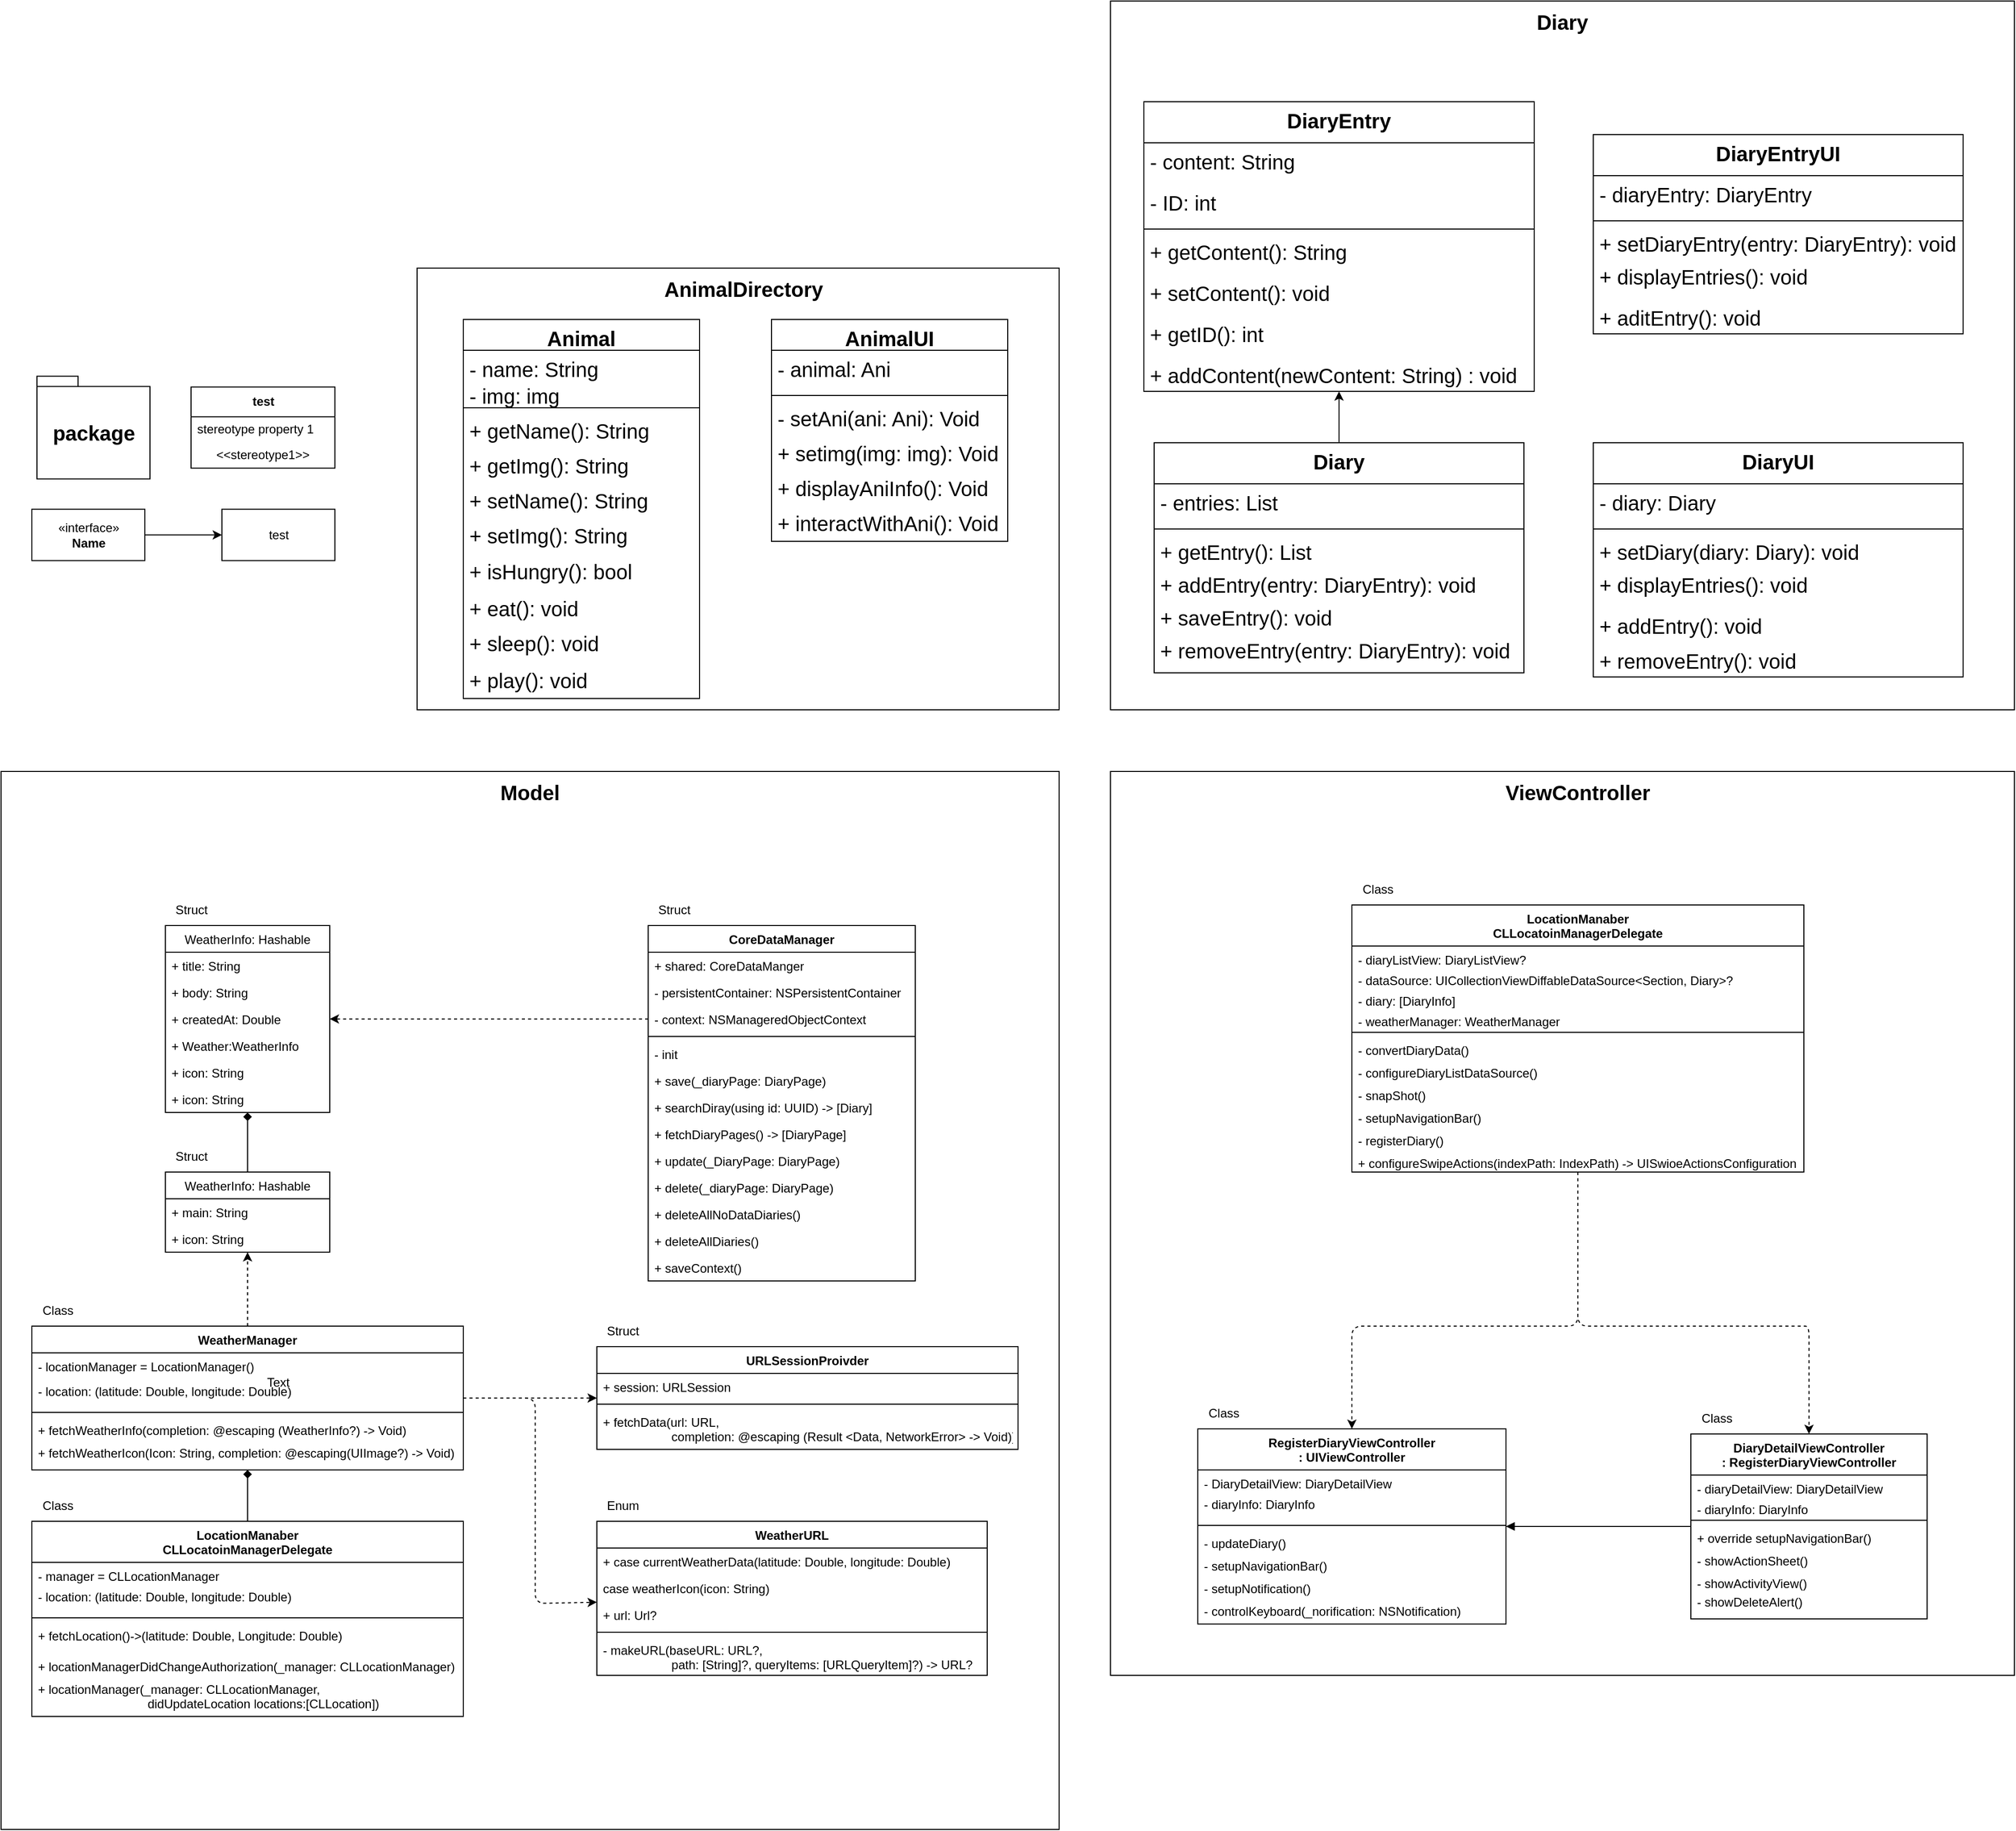 <mxfile>
    <diagram id="iOxjJp5X3Sz12MZ-F4bf" name="Page-1">
        <mxGraphModel dx="1456" dy="1579" grid="1" gridSize="10" guides="1" tooltips="1" connect="1" arrows="1" fold="1" page="0" pageScale="1" pageWidth="850" pageHeight="1100" math="0" shadow="0">
            <root>
                <mxCell id="0"/>
                <mxCell id="1" parent="0"/>
                <mxCell id="2" value="test" style="swimlane;fontStyle=1;align=center;verticalAlign=middle;childLayout=stackLayout;horizontal=1;startSize=29;horizontalStack=0;resizeParent=1;resizeParentMax=0;resizeLast=0;collapsible=0;marginBottom=0;html=1;" parent="1" vertex="1">
                    <mxGeometry x="325" y="-314.25" width="140" height="79" as="geometry"/>
                </mxCell>
                <mxCell id="4" value="stereotype property 1" style="text;html=1;strokeColor=none;fillColor=none;align=left;verticalAlign=middle;spacingLeft=4;spacingRight=4;overflow=hidden;rotatable=0;points=[[0,0.5],[1,0.5]];portConstraint=eastwest;" parent="2" vertex="1">
                    <mxGeometry y="29" width="140" height="25" as="geometry"/>
                </mxCell>
                <mxCell id="3" value="&amp;lt;&amp;lt;stereotype1&amp;gt;&amp;gt;" style="text;html=1;strokeColor=none;fillColor=none;align=center;verticalAlign=middle;spacingLeft=4;spacingRight=4;overflow=hidden;rotatable=0;points=[[0,0.5],[1,0.5]];portConstraint=eastwest;" parent="2" vertex="1">
                    <mxGeometry y="54" width="140" height="25" as="geometry"/>
                </mxCell>
                <mxCell id="6" value="test" style="html=1;" parent="1" vertex="1">
                    <mxGeometry x="355" y="-195.25" width="110" height="50" as="geometry"/>
                </mxCell>
                <mxCell id="16" style="edgeStyle=none;html=1;" parent="1" source="12" target="6" edge="1">
                    <mxGeometry relative="1" as="geometry"/>
                </mxCell>
                <mxCell id="12" value="&amp;laquo;interface&amp;raquo;&lt;br&gt;&lt;b&gt;Name&lt;/b&gt;" style="html=1;" parent="1" vertex="1">
                    <mxGeometry x="170" y="-195.25" width="110" height="50" as="geometry"/>
                </mxCell>
                <mxCell id="154" value="package" style="shape=folder;fontStyle=1;spacingTop=10;tabWidth=40;tabHeight=10;tabPosition=left;html=1;fontSize=20;" parent="1" vertex="1">
                    <mxGeometry x="175" y="-324.75" width="110" height="100" as="geometry"/>
                </mxCell>
                <mxCell id="200" value="" style="group" parent="1" vertex="1" connectable="0">
                    <mxGeometry x="140" y="60" width="1030" height="1030" as="geometry"/>
                </mxCell>
                <mxCell id="123" value="" style="whiteSpace=wrap;html=1;aspect=fixed;" parent="200" vertex="1">
                    <mxGeometry width="1030" height="1030" as="geometry"/>
                </mxCell>
                <mxCell id="7" value="WeatherManager" style="swimlane;fontStyle=1;align=center;verticalAlign=top;childLayout=stackLayout;horizontal=1;startSize=26;horizontalStack=0;resizeParent=1;resizeParentMax=0;resizeLast=0;collapsible=1;marginBottom=0;" parent="200" vertex="1">
                    <mxGeometry x="30" y="540" width="420" height="140" as="geometry"/>
                </mxCell>
                <mxCell id="8" value="- locationManager = LocationManager()" style="text;strokeColor=none;fillColor=none;align=left;verticalAlign=top;spacingLeft=4;spacingRight=4;overflow=hidden;rotatable=0;points=[[0,0.5],[1,0.5]];portConstraint=eastwest;" parent="7" vertex="1">
                    <mxGeometry y="26" width="420" height="24" as="geometry"/>
                </mxCell>
                <mxCell id="27" value="- location: (latitude: Double, longitude: Double)" style="text;strokeColor=none;fillColor=none;align=left;verticalAlign=top;spacingLeft=4;spacingRight=4;overflow=hidden;rotatable=0;points=[[0,0.5],[1,0.5]];portConstraint=eastwest;" parent="7" vertex="1">
                    <mxGeometry y="50" width="420" height="30" as="geometry"/>
                </mxCell>
                <mxCell id="9" value="" style="line;strokeWidth=1;fillColor=none;align=left;verticalAlign=middle;spacingTop=-1;spacingLeft=3;spacingRight=3;rotatable=0;labelPosition=right;points=[];portConstraint=eastwest;strokeColor=inherit;" parent="7" vertex="1">
                    <mxGeometry y="80" width="420" height="8" as="geometry"/>
                </mxCell>
                <mxCell id="28" value="+ fetchWeatherInfo(completion: @escaping (WeatherInfo?) -&gt; Void)" style="text;strokeColor=none;fillColor=none;align=left;verticalAlign=top;spacingLeft=4;spacingRight=4;overflow=hidden;rotatable=0;points=[[0,0.5],[1,0.5]];portConstraint=eastwest;" parent="7" vertex="1">
                    <mxGeometry y="88" width="420" height="22" as="geometry"/>
                </mxCell>
                <mxCell id="10" value="+ fetchWeatherIcon(Icon: String, completion: @escaping(UIImage?) -&gt; Void)" style="text;strokeColor=none;fillColor=none;align=left;verticalAlign=top;spacingLeft=4;spacingRight=4;overflow=hidden;rotatable=0;points=[[0,0.5],[1,0.5]];portConstraint=eastwest;" parent="7" vertex="1">
                    <mxGeometry y="110" width="420" height="30" as="geometry"/>
                </mxCell>
                <mxCell id="22" value="" style="edgeStyle=none;html=1;endArrow=diamond;endFill=1;" parent="200" source="18" target="10" edge="1">
                    <mxGeometry relative="1" as="geometry"/>
                </mxCell>
                <mxCell id="18" value="LocationManaber&#10;CLLocatoinManagerDelegate" style="swimlane;fontStyle=1;align=center;verticalAlign=top;childLayout=stackLayout;horizontal=1;startSize=40;horizontalStack=0;resizeParent=1;resizeParentMax=0;resizeLast=0;collapsible=1;marginBottom=0;" parent="200" vertex="1">
                    <mxGeometry x="30" y="730" width="420" height="190" as="geometry"/>
                </mxCell>
                <mxCell id="19" value="- manager = CLLocationManager&#10;" style="text;strokeColor=none;fillColor=none;align=left;verticalAlign=top;spacingLeft=4;spacingRight=4;overflow=hidden;rotatable=0;points=[[0,0.5],[1,0.5]];portConstraint=eastwest;" parent="18" vertex="1">
                    <mxGeometry y="40" width="420" height="20" as="geometry"/>
                </mxCell>
                <mxCell id="29" value="- location: (latitude: Double, longitude: Double)" style="text;strokeColor=none;fillColor=none;align=left;verticalAlign=top;spacingLeft=4;spacingRight=4;overflow=hidden;rotatable=0;points=[[0,0.5],[1,0.5]];portConstraint=eastwest;" parent="18" vertex="1">
                    <mxGeometry y="60" width="420" height="30" as="geometry"/>
                </mxCell>
                <mxCell id="20" value="" style="line;strokeWidth=1;fillColor=none;align=left;verticalAlign=middle;spacingTop=-1;spacingLeft=3;spacingRight=3;rotatable=0;labelPosition=right;points=[];portConstraint=eastwest;strokeColor=inherit;" parent="18" vertex="1">
                    <mxGeometry y="90" width="420" height="8" as="geometry"/>
                </mxCell>
                <mxCell id="21" value="+ fetchLocation()-&gt;(latitude: Double, Longitude: Double)" style="text;strokeColor=none;fillColor=none;align=left;verticalAlign=top;spacingLeft=4;spacingRight=4;overflow=hidden;rotatable=0;points=[[0,0.5],[1,0.5]];portConstraint=eastwest;" parent="18" vertex="1">
                    <mxGeometry y="98" width="420" height="30" as="geometry"/>
                </mxCell>
                <mxCell id="30" value="+ locationManagerDidChangeAuthorization(_manager: CLLocationManager)" style="text;strokeColor=none;fillColor=none;align=left;verticalAlign=top;spacingLeft=4;spacingRight=4;overflow=hidden;rotatable=0;points=[[0,0.5],[1,0.5]];portConstraint=eastwest;" parent="18" vertex="1">
                    <mxGeometry y="128" width="420" height="22" as="geometry"/>
                </mxCell>
                <mxCell id="31" value="+ locationManager(_manager: CLLocationManager,&#10;                                didUpdateLocation locations:[CLLocation])" style="text;strokeColor=none;fillColor=none;align=left;verticalAlign=top;spacingLeft=4;spacingRight=4;overflow=hidden;rotatable=0;points=[[0,0.5],[1,0.5]];portConstraint=eastwest;" parent="18" vertex="1">
                    <mxGeometry y="150" width="420" height="40" as="geometry"/>
                </mxCell>
                <mxCell id="23" value="WeatherInfo: Hashable" style="swimlane;fontStyle=0;childLayout=stackLayout;horizontal=1;startSize=26;fillColor=none;horizontalStack=0;resizeParent=1;resizeParentMax=0;resizeLast=0;collapsible=1;marginBottom=0;" parent="200" vertex="1">
                    <mxGeometry x="160" y="390" width="160" height="78" as="geometry">
                        <mxRectangle x="160" y="540" width="160" height="30" as="alternateBounds"/>
                    </mxGeometry>
                </mxCell>
                <mxCell id="24" value="+ main: String" style="text;strokeColor=none;fillColor=none;align=left;verticalAlign=top;spacingLeft=4;spacingRight=4;overflow=hidden;rotatable=0;points=[[0,0.5],[1,0.5]];portConstraint=eastwest;" parent="23" vertex="1">
                    <mxGeometry y="26" width="160" height="26" as="geometry"/>
                </mxCell>
                <mxCell id="25" value="+ icon: String" style="text;strokeColor=none;fillColor=none;align=left;verticalAlign=top;spacingLeft=4;spacingRight=4;overflow=hidden;rotatable=0;points=[[0,0.5],[1,0.5]];portConstraint=eastwest;" parent="23" vertex="1">
                    <mxGeometry y="52" width="160" height="26" as="geometry"/>
                </mxCell>
                <mxCell id="33" value="" style="edgeStyle=none;html=1;dashed=1;" parent="200" source="7" target="25" edge="1">
                    <mxGeometry relative="1" as="geometry"/>
                </mxCell>
                <mxCell id="35" value="WeatherInfo: Hashable" style="swimlane;fontStyle=0;childLayout=stackLayout;horizontal=1;startSize=26;fillColor=none;horizontalStack=0;resizeParent=1;resizeParentMax=0;resizeLast=0;collapsible=1;marginBottom=0;" parent="200" vertex="1">
                    <mxGeometry x="160" y="150" width="160" height="182" as="geometry">
                        <mxRectangle x="160" y="540" width="160" height="30" as="alternateBounds"/>
                    </mxGeometry>
                </mxCell>
                <mxCell id="36" value="+ title: String" style="text;strokeColor=none;fillColor=none;align=left;verticalAlign=top;spacingLeft=4;spacingRight=4;overflow=hidden;rotatable=0;points=[[0,0.5],[1,0.5]];portConstraint=eastwest;" parent="35" vertex="1">
                    <mxGeometry y="26" width="160" height="26" as="geometry"/>
                </mxCell>
                <mxCell id="39" value="+ body: String" style="text;strokeColor=none;fillColor=none;align=left;verticalAlign=top;spacingLeft=4;spacingRight=4;overflow=hidden;rotatable=0;points=[[0,0.5],[1,0.5]];portConstraint=eastwest;" parent="35" vertex="1">
                    <mxGeometry y="52" width="160" height="26" as="geometry"/>
                </mxCell>
                <mxCell id="38" value="+ createdAt: Double" style="text;strokeColor=none;fillColor=none;align=left;verticalAlign=top;spacingLeft=4;spacingRight=4;overflow=hidden;rotatable=0;points=[[0,0.5],[1,0.5]];portConstraint=eastwest;" parent="35" vertex="1">
                    <mxGeometry y="78" width="160" height="26" as="geometry"/>
                </mxCell>
                <mxCell id="41" value="+ Weather:WeatherInfo" style="text;strokeColor=none;fillColor=none;align=left;verticalAlign=top;spacingLeft=4;spacingRight=4;overflow=hidden;rotatable=0;points=[[0,0.5],[1,0.5]];portConstraint=eastwest;" parent="35" vertex="1">
                    <mxGeometry y="104" width="160" height="26" as="geometry"/>
                </mxCell>
                <mxCell id="37" value="+ icon: String" style="text;strokeColor=none;fillColor=none;align=left;verticalAlign=top;spacingLeft=4;spacingRight=4;overflow=hidden;rotatable=0;points=[[0,0.5],[1,0.5]];portConstraint=eastwest;" parent="35" vertex="1">
                    <mxGeometry y="130" width="160" height="26" as="geometry"/>
                </mxCell>
                <mxCell id="40" value="+ icon: String" style="text;strokeColor=none;fillColor=none;align=left;verticalAlign=top;spacingLeft=4;spacingRight=4;overflow=hidden;rotatable=0;points=[[0,0.5],[1,0.5]];portConstraint=eastwest;" parent="35" vertex="1">
                    <mxGeometry y="156" width="160" height="26" as="geometry"/>
                </mxCell>
                <mxCell id="42" value="" style="edgeStyle=none;html=1;endArrow=diamond;endFill=1;" parent="200" source="23" target="40" edge="1">
                    <mxGeometry relative="1" as="geometry"/>
                </mxCell>
                <mxCell id="66" style="edgeStyle=none;html=1;endArrow=classic;endFill=1;dashed=1;exitX=0;exitY=0.5;exitDx=0;exitDy=0;" parent="200" source="51" target="35" edge="1">
                    <mxGeometry relative="1" as="geometry"/>
                </mxCell>
                <mxCell id="43" value="CoreDataManager" style="swimlane;fontStyle=1;align=center;verticalAlign=top;childLayout=stackLayout;horizontal=1;startSize=26;horizontalStack=0;resizeParent=1;resizeParentMax=0;resizeLast=0;collapsible=1;marginBottom=0;" parent="200" vertex="1">
                    <mxGeometry x="630" y="150" width="260" height="346" as="geometry"/>
                </mxCell>
                <mxCell id="44" value="+ shared: CoreDataManger" style="text;strokeColor=none;fillColor=none;align=left;verticalAlign=top;spacingLeft=4;spacingRight=4;overflow=hidden;rotatable=0;points=[[0,0.5],[1,0.5]];portConstraint=eastwest;" parent="43" vertex="1">
                    <mxGeometry y="26" width="260" height="26" as="geometry"/>
                </mxCell>
                <mxCell id="47" value="- persistentContainer: NSPersistentContainer" style="text;strokeColor=none;fillColor=none;align=left;verticalAlign=top;spacingLeft=4;spacingRight=4;overflow=hidden;rotatable=0;points=[[0,0.5],[1,0.5]];portConstraint=eastwest;" parent="43" vertex="1">
                    <mxGeometry y="52" width="260" height="26" as="geometry"/>
                </mxCell>
                <mxCell id="51" value="- context: NSManageredObjectContext" style="text;strokeColor=none;fillColor=none;align=left;verticalAlign=top;spacingLeft=4;spacingRight=4;overflow=hidden;rotatable=0;points=[[0,0.5],[1,0.5]];portConstraint=eastwest;" parent="43" vertex="1">
                    <mxGeometry y="78" width="260" height="26" as="geometry"/>
                </mxCell>
                <mxCell id="45" value="" style="line;strokeWidth=1;fillColor=none;align=left;verticalAlign=middle;spacingTop=-1;spacingLeft=3;spacingRight=3;rotatable=0;labelPosition=right;points=[];portConstraint=eastwest;strokeColor=inherit;" parent="43" vertex="1">
                    <mxGeometry y="104" width="260" height="8" as="geometry"/>
                </mxCell>
                <mxCell id="46" value="- init" style="text;strokeColor=none;fillColor=none;align=left;verticalAlign=top;spacingLeft=4;spacingRight=4;overflow=hidden;rotatable=0;points=[[0,0.5],[1,0.5]];portConstraint=eastwest;" parent="43" vertex="1">
                    <mxGeometry y="112" width="260" height="26" as="geometry"/>
                </mxCell>
                <mxCell id="48" value="+ save(_diaryPage: DiaryPage)" style="text;strokeColor=none;fillColor=none;align=left;verticalAlign=top;spacingLeft=4;spacingRight=4;overflow=hidden;rotatable=0;points=[[0,0.5],[1,0.5]];portConstraint=eastwest;" parent="43" vertex="1">
                    <mxGeometry y="138" width="260" height="26" as="geometry"/>
                </mxCell>
                <mxCell id="50" value="+ searchDiray(using id: UUID) -&gt; [Diary]" style="text;strokeColor=none;fillColor=none;align=left;verticalAlign=top;spacingLeft=4;spacingRight=4;overflow=hidden;rotatable=0;points=[[0,0.5],[1,0.5]];portConstraint=eastwest;" parent="43" vertex="1">
                    <mxGeometry y="164" width="260" height="26" as="geometry"/>
                </mxCell>
                <mxCell id="49" value="+ fetchDiaryPages() -&gt; [DiaryPage]" style="text;strokeColor=none;fillColor=none;align=left;verticalAlign=top;spacingLeft=4;spacingRight=4;overflow=hidden;rotatable=0;points=[[0,0.5],[1,0.5]];portConstraint=eastwest;" parent="43" vertex="1">
                    <mxGeometry y="190" width="260" height="26" as="geometry"/>
                </mxCell>
                <mxCell id="52" value="+ update(_DiaryPage: DiaryPage)" style="text;strokeColor=none;fillColor=none;align=left;verticalAlign=top;spacingLeft=4;spacingRight=4;overflow=hidden;rotatable=0;points=[[0,0.5],[1,0.5]];portConstraint=eastwest;" parent="43" vertex="1">
                    <mxGeometry y="216" width="260" height="26" as="geometry"/>
                </mxCell>
                <mxCell id="57" value="+ delete(_diaryPage: DiaryPage)" style="text;strokeColor=none;fillColor=none;align=left;verticalAlign=top;spacingLeft=4;spacingRight=4;overflow=hidden;rotatable=0;points=[[0,0.5],[1,0.5]];portConstraint=eastwest;" parent="43" vertex="1">
                    <mxGeometry y="242" width="260" height="26" as="geometry"/>
                </mxCell>
                <mxCell id="56" value="+ deleteAllNoDataDiaries()" style="text;strokeColor=none;fillColor=none;align=left;verticalAlign=top;spacingLeft=4;spacingRight=4;overflow=hidden;rotatable=0;points=[[0,0.5],[1,0.5]];portConstraint=eastwest;" parent="43" vertex="1">
                    <mxGeometry y="268" width="260" height="26" as="geometry"/>
                </mxCell>
                <mxCell id="55" value="+ deleteAllDiaries()" style="text;strokeColor=none;fillColor=none;align=left;verticalAlign=top;spacingLeft=4;spacingRight=4;overflow=hidden;rotatable=0;points=[[0,0.5],[1,0.5]];portConstraint=eastwest;" parent="43" vertex="1">
                    <mxGeometry y="294" width="260" height="26" as="geometry"/>
                </mxCell>
                <mxCell id="53" value="+ saveContext()" style="text;strokeColor=none;fillColor=none;align=left;verticalAlign=top;spacingLeft=4;spacingRight=4;overflow=hidden;rotatable=0;points=[[0,0.5],[1,0.5]];portConstraint=eastwest;" parent="43" vertex="1">
                    <mxGeometry y="320" width="260" height="26" as="geometry"/>
                </mxCell>
                <mxCell id="61" value="URLSessionProivder" style="swimlane;fontStyle=1;align=center;verticalAlign=top;childLayout=stackLayout;horizontal=1;startSize=26;horizontalStack=0;resizeParent=1;resizeParentMax=0;resizeLast=0;collapsible=1;marginBottom=0;" parent="200" vertex="1">
                    <mxGeometry x="580" y="560" width="410" height="100" as="geometry"/>
                </mxCell>
                <mxCell id="62" value="+ session: URLSession" style="text;strokeColor=none;fillColor=none;align=left;verticalAlign=top;spacingLeft=4;spacingRight=4;overflow=hidden;rotatable=0;points=[[0,0.5],[1,0.5]];portConstraint=eastwest;" parent="61" vertex="1">
                    <mxGeometry y="26" width="410" height="26" as="geometry"/>
                </mxCell>
                <mxCell id="63" value="" style="line;strokeWidth=1;fillColor=none;align=left;verticalAlign=middle;spacingTop=-1;spacingLeft=3;spacingRight=3;rotatable=0;labelPosition=right;points=[];portConstraint=eastwest;strokeColor=inherit;" parent="61" vertex="1">
                    <mxGeometry y="52" width="410" height="8" as="geometry"/>
                </mxCell>
                <mxCell id="64" value="+ fetchData(url: URL,&#10;                    completion: @escaping (Result &lt;Data, NetworkError&gt; -&gt; Void))" style="text;strokeColor=none;fillColor=none;align=left;verticalAlign=top;spacingLeft=4;spacingRight=4;overflow=hidden;rotatable=0;points=[[0,0.5],[1,0.5]];portConstraint=eastwest;" parent="61" vertex="1">
                    <mxGeometry y="60" width="410" height="40" as="geometry"/>
                </mxCell>
                <mxCell id="68" style="edgeStyle=none;html=1;dashed=1;endArrow=classic;endFill=1;" parent="200" source="7" target="61" edge="1">
                    <mxGeometry relative="1" as="geometry"/>
                </mxCell>
                <mxCell id="69" value="Struct" style="text;html=1;align=center;verticalAlign=middle;resizable=0;points=[];autosize=1;strokeColor=none;fillColor=none;" parent="200" vertex="1">
                    <mxGeometry x="580" y="530" width="50" height="30" as="geometry"/>
                </mxCell>
                <mxCell id="70" value="Struct" style="text;html=1;align=center;verticalAlign=middle;resizable=0;points=[];autosize=1;strokeColor=none;fillColor=none;" parent="200" vertex="1">
                    <mxGeometry x="160" y="360" width="50" height="30" as="geometry"/>
                </mxCell>
                <mxCell id="71" value="Struct" style="text;html=1;align=center;verticalAlign=middle;resizable=0;points=[];autosize=1;strokeColor=none;fillColor=none;" parent="200" vertex="1">
                    <mxGeometry x="160" y="120" width="50" height="30" as="geometry"/>
                </mxCell>
                <mxCell id="72" value="Struct" style="text;html=1;align=center;verticalAlign=middle;resizable=0;points=[];autosize=1;strokeColor=none;fillColor=none;" parent="200" vertex="1">
                    <mxGeometry x="630" y="120" width="50" height="30" as="geometry"/>
                </mxCell>
                <mxCell id="73" value="Class" style="text;html=1;align=center;verticalAlign=middle;resizable=0;points=[];autosize=1;strokeColor=none;fillColor=none;" parent="200" vertex="1">
                    <mxGeometry x="30" y="510" width="50" height="30" as="geometry"/>
                </mxCell>
                <mxCell id="74" value="Class" style="text;html=1;align=center;verticalAlign=middle;resizable=0;points=[];autosize=1;strokeColor=none;fillColor=none;" parent="200" vertex="1">
                    <mxGeometry x="30" y="700" width="50" height="30" as="geometry"/>
                </mxCell>
                <mxCell id="75" value="WeatherURL" style="swimlane;fontStyle=1;align=center;verticalAlign=top;childLayout=stackLayout;horizontal=1;startSize=26;horizontalStack=0;resizeParent=1;resizeParentMax=0;resizeLast=0;collapsible=1;marginBottom=0;" parent="200" vertex="1">
                    <mxGeometry x="580" y="730" width="380" height="150" as="geometry"/>
                </mxCell>
                <mxCell id="76" value="+ case currentWeatherData(latitude: Double, longitude: Double)" style="text;strokeColor=none;fillColor=none;align=left;verticalAlign=top;spacingLeft=4;spacingRight=4;overflow=hidden;rotatable=0;points=[[0,0.5],[1,0.5]];portConstraint=eastwest;" parent="75" vertex="1">
                    <mxGeometry y="26" width="380" height="26" as="geometry"/>
                </mxCell>
                <mxCell id="79" value="case weatherIcon(icon: String)" style="text;strokeColor=none;fillColor=none;align=left;verticalAlign=top;spacingLeft=4;spacingRight=4;overflow=hidden;rotatable=0;points=[[0,0.5],[1,0.5]];portConstraint=eastwest;" parent="75" vertex="1">
                    <mxGeometry y="52" width="380" height="26" as="geometry"/>
                </mxCell>
                <mxCell id="80" value="+ url: Url?" style="text;strokeColor=none;fillColor=none;align=left;verticalAlign=top;spacingLeft=4;spacingRight=4;overflow=hidden;rotatable=0;points=[[0,0.5],[1,0.5]];portConstraint=eastwest;" parent="75" vertex="1">
                    <mxGeometry y="78" width="380" height="26" as="geometry"/>
                </mxCell>
                <mxCell id="77" value="" style="line;strokeWidth=1;fillColor=none;align=left;verticalAlign=middle;spacingTop=-1;spacingLeft=3;spacingRight=3;rotatable=0;labelPosition=right;points=[];portConstraint=eastwest;strokeColor=inherit;" parent="75" vertex="1">
                    <mxGeometry y="104" width="380" height="8" as="geometry"/>
                </mxCell>
                <mxCell id="78" value="- makeURL(baseURL: URL?, &#10;                    path: [String]?, queryItems: [URLQueryItem]?) -&gt; URL?" style="text;strokeColor=none;fillColor=none;align=left;verticalAlign=top;spacingLeft=4;spacingRight=4;overflow=hidden;rotatable=0;points=[[0,0.5],[1,0.5]];portConstraint=eastwest;" parent="75" vertex="1">
                    <mxGeometry y="112" width="380" height="38" as="geometry"/>
                </mxCell>
                <mxCell id="81" style="edgeStyle=none;html=1;dashed=1;endArrow=classic;endFill=1;" parent="200" source="7" target="75" edge="1">
                    <mxGeometry relative="1" as="geometry">
                        <Array as="points">
                            <mxPoint x="520" y="610"/>
                            <mxPoint x="520" y="810"/>
                        </Array>
                    </mxGeometry>
                </mxCell>
                <mxCell id="82" value="Enum" style="text;html=1;align=center;verticalAlign=middle;resizable=0;points=[];autosize=1;strokeColor=none;fillColor=none;" parent="200" vertex="1">
                    <mxGeometry x="580" y="700" width="50" height="30" as="geometry"/>
                </mxCell>
                <mxCell id="125" value="Text" style="text;html=1;strokeColor=none;fillColor=none;align=center;verticalAlign=middle;whiteSpace=wrap;rounded=0;" parent="200" vertex="1">
                    <mxGeometry x="240" y="580" width="60" height="30" as="geometry"/>
                </mxCell>
                <mxCell id="127" value="&lt;font style=&quot;font-size: 20px;&quot;&gt;&lt;b&gt;Model&lt;/b&gt;&lt;/font&gt;" style="text;html=1;strokeColor=none;fillColor=none;align=center;verticalAlign=middle;whiteSpace=wrap;rounded=0;" parent="200" vertex="1">
                    <mxGeometry x="410" y="5" width="210" height="30" as="geometry"/>
                </mxCell>
                <mxCell id="206" value="" style="group" parent="1" vertex="1" connectable="0">
                    <mxGeometry x="1220" y="60" width="880" height="880" as="geometry"/>
                </mxCell>
                <mxCell id="128" value="" style="whiteSpace=wrap;html=1;aspect=fixed;fontSize=20;" parent="206" vertex="1">
                    <mxGeometry width="880" height="880" as="geometry"/>
                </mxCell>
                <mxCell id="84" value="LocationManaber&#10;CLLocatoinManagerDelegate" style="swimlane;fontStyle=1;align=center;verticalAlign=top;childLayout=stackLayout;horizontal=1;startSize=40;horizontalStack=0;resizeParent=1;resizeParentMax=0;resizeLast=0;collapsible=1;marginBottom=0;" parent="206" vertex="1">
                    <mxGeometry x="235" y="130" width="440" height="260" as="geometry"/>
                </mxCell>
                <mxCell id="85" value="- diaryListView: DiaryListView?" style="text;strokeColor=none;fillColor=none;align=left;verticalAlign=top;spacingLeft=4;spacingRight=4;overflow=hidden;rotatable=0;points=[[0,0.5],[1,0.5]];portConstraint=eastwest;" parent="84" vertex="1">
                    <mxGeometry y="40" width="440" height="20" as="geometry"/>
                </mxCell>
                <mxCell id="86" value="- dataSource: UICollectionViewDiffableDataSource&lt;Section, Diary&gt;?" style="text;strokeColor=none;fillColor=none;align=left;verticalAlign=top;spacingLeft=4;spacingRight=4;overflow=hidden;rotatable=0;points=[[0,0.5],[1,0.5]];portConstraint=eastwest;" parent="84" vertex="1">
                    <mxGeometry y="60" width="440" height="20" as="geometry"/>
                </mxCell>
                <mxCell id="91" value="- diary: [DiaryInfo]" style="text;strokeColor=none;fillColor=none;align=left;verticalAlign=top;spacingLeft=4;spacingRight=4;overflow=hidden;rotatable=0;points=[[0,0.5],[1,0.5]];portConstraint=eastwest;" parent="84" vertex="1">
                    <mxGeometry y="80" width="440" height="20" as="geometry"/>
                </mxCell>
                <mxCell id="92" value="- weatherManager: WeatherManager" style="text;strokeColor=none;fillColor=none;align=left;verticalAlign=top;spacingLeft=4;spacingRight=4;overflow=hidden;rotatable=0;points=[[0,0.5],[1,0.5]];portConstraint=eastwest;" parent="84" vertex="1">
                    <mxGeometry y="100" width="440" height="20" as="geometry"/>
                </mxCell>
                <mxCell id="87" value="" style="line;strokeWidth=1;fillColor=none;align=left;verticalAlign=middle;spacingTop=-1;spacingLeft=3;spacingRight=3;rotatable=0;labelPosition=right;points=[];portConstraint=eastwest;strokeColor=inherit;" parent="84" vertex="1">
                    <mxGeometry y="120" width="440" height="8" as="geometry"/>
                </mxCell>
                <mxCell id="88" value="- convertDiaryData()" style="text;strokeColor=none;fillColor=none;align=left;verticalAlign=top;spacingLeft=4;spacingRight=4;overflow=hidden;rotatable=0;points=[[0,0.5],[1,0.5]];portConstraint=eastwest;" parent="84" vertex="1">
                    <mxGeometry y="128" width="440" height="22" as="geometry"/>
                </mxCell>
                <mxCell id="93" value="- configureDiaryListDataSource()" style="text;strokeColor=none;fillColor=none;align=left;verticalAlign=top;spacingLeft=4;spacingRight=4;overflow=hidden;rotatable=0;points=[[0,0.5],[1,0.5]];portConstraint=eastwest;" parent="84" vertex="1">
                    <mxGeometry y="150" width="440" height="22" as="geometry"/>
                </mxCell>
                <mxCell id="95" value="- snapShot()" style="text;strokeColor=none;fillColor=none;align=left;verticalAlign=top;spacingLeft=4;spacingRight=4;overflow=hidden;rotatable=0;points=[[0,0.5],[1,0.5]];portConstraint=eastwest;" parent="84" vertex="1">
                    <mxGeometry y="172" width="440" height="22" as="geometry"/>
                </mxCell>
                <mxCell id="96" value="- setupNavigationBar()" style="text;strokeColor=none;fillColor=none;align=left;verticalAlign=top;spacingLeft=4;spacingRight=4;overflow=hidden;rotatable=0;points=[[0,0.5],[1,0.5]];portConstraint=eastwest;" parent="84" vertex="1">
                    <mxGeometry y="194" width="440" height="22" as="geometry"/>
                </mxCell>
                <mxCell id="94" value="- registerDiary()" style="text;strokeColor=none;fillColor=none;align=left;verticalAlign=top;spacingLeft=4;spacingRight=4;overflow=hidden;rotatable=0;points=[[0,0.5],[1,0.5]];portConstraint=eastwest;" parent="84" vertex="1">
                    <mxGeometry y="216" width="440" height="22" as="geometry"/>
                </mxCell>
                <mxCell id="90" value="+ configureSwipeActions(indexPath: IndexPath) -&gt; UISwioeActionsConfiguration" style="text;strokeColor=none;fillColor=none;align=left;verticalAlign=top;spacingLeft=4;spacingRight=4;overflow=hidden;rotatable=0;points=[[0,0.5],[1,0.5]];portConstraint=eastwest;" parent="84" vertex="1">
                    <mxGeometry y="238" width="440" height="22" as="geometry"/>
                </mxCell>
                <mxCell id="97" value="DiaryDetailViewController&#10;: RegisterDiaryViewController" style="swimlane;fontStyle=1;align=center;verticalAlign=top;childLayout=stackLayout;horizontal=1;startSize=40;horizontalStack=0;resizeParent=1;resizeParentMax=0;resizeLast=0;collapsible=1;marginBottom=0;" parent="206" vertex="1">
                    <mxGeometry x="565" y="645" width="230" height="180" as="geometry"/>
                </mxCell>
                <mxCell id="98" value="- diaryDetailView: DiaryDetailView" style="text;strokeColor=none;fillColor=none;align=left;verticalAlign=top;spacingLeft=4;spacingRight=4;overflow=hidden;rotatable=0;points=[[0,0.5],[1,0.5]];portConstraint=eastwest;" parent="97" vertex="1">
                    <mxGeometry y="40" width="230" height="20" as="geometry"/>
                </mxCell>
                <mxCell id="99" value="- diaryInfo: DiaryInfo" style="text;strokeColor=none;fillColor=none;align=left;verticalAlign=top;spacingLeft=4;spacingRight=4;overflow=hidden;rotatable=0;points=[[0,0.5],[1,0.5]];portConstraint=eastwest;" parent="97" vertex="1">
                    <mxGeometry y="60" width="230" height="20" as="geometry"/>
                </mxCell>
                <mxCell id="100" value="" style="line;strokeWidth=1;fillColor=none;align=left;verticalAlign=middle;spacingTop=-1;spacingLeft=3;spacingRight=3;rotatable=0;labelPosition=right;points=[];portConstraint=eastwest;strokeColor=inherit;" parent="97" vertex="1">
                    <mxGeometry y="80" width="230" height="8" as="geometry"/>
                </mxCell>
                <mxCell id="101" value="+ override setupNavigationBar()" style="text;strokeColor=none;fillColor=none;align=left;verticalAlign=top;spacingLeft=4;spacingRight=4;overflow=hidden;rotatable=0;points=[[0,0.5],[1,0.5]];portConstraint=eastwest;" parent="97" vertex="1">
                    <mxGeometry y="88" width="230" height="22" as="geometry"/>
                </mxCell>
                <mxCell id="102" value="- showActionSheet()" style="text;strokeColor=none;fillColor=none;align=left;verticalAlign=top;spacingLeft=4;spacingRight=4;overflow=hidden;rotatable=0;points=[[0,0.5],[1,0.5]];portConstraint=eastwest;" parent="97" vertex="1">
                    <mxGeometry y="110" width="230" height="22" as="geometry"/>
                </mxCell>
                <mxCell id="103" value="- showActivityView()" style="text;strokeColor=none;fillColor=none;align=left;verticalAlign=top;spacingLeft=4;spacingRight=4;overflow=hidden;rotatable=0;points=[[0,0.5],[1,0.5]];portConstraint=eastwest;" parent="97" vertex="1">
                    <mxGeometry y="132" width="230" height="18" as="geometry"/>
                </mxCell>
                <mxCell id="117" value="- showDeleteAlert()" style="text;strokeColor=none;fillColor=none;align=left;verticalAlign=top;spacingLeft=4;spacingRight=4;overflow=hidden;rotatable=0;points=[[0,0.5],[1,0.5]];portConstraint=eastwest;" parent="97" vertex="1">
                    <mxGeometry y="150" width="230" height="30" as="geometry"/>
                </mxCell>
                <mxCell id="112" style="edgeStyle=none;html=1;dashed=1;endArrow=classic;endFill=1;" parent="206" source="84" target="97" edge="1">
                    <mxGeometry relative="1" as="geometry">
                        <Array as="points">
                            <mxPoint x="455" y="540"/>
                            <mxPoint x="665" y="540"/>
                            <mxPoint x="680" y="540"/>
                        </Array>
                    </mxGeometry>
                </mxCell>
                <mxCell id="104" value="RegisterDiaryViewController&#10;: UIViewController" style="swimlane;fontStyle=1;align=center;verticalAlign=top;childLayout=stackLayout;horizontal=1;startSize=40;horizontalStack=0;resizeParent=1;resizeParentMax=0;resizeLast=0;collapsible=1;marginBottom=0;" parent="206" vertex="1">
                    <mxGeometry x="85" y="640" width="300" height="190" as="geometry"/>
                </mxCell>
                <mxCell id="105" value="- DiaryDetailView: DiaryDetailView" style="text;strokeColor=none;fillColor=none;align=left;verticalAlign=top;spacingLeft=4;spacingRight=4;overflow=hidden;rotatable=0;points=[[0,0.5],[1,0.5]];portConstraint=eastwest;" parent="104" vertex="1">
                    <mxGeometry y="40" width="300" height="20" as="geometry"/>
                </mxCell>
                <mxCell id="106" value="- diaryInfo: DiaryInfo" style="text;strokeColor=none;fillColor=none;align=left;verticalAlign=top;spacingLeft=4;spacingRight=4;overflow=hidden;rotatable=0;points=[[0,0.5],[1,0.5]];portConstraint=eastwest;" parent="104" vertex="1">
                    <mxGeometry y="60" width="300" height="30" as="geometry"/>
                </mxCell>
                <mxCell id="107" value="" style="line;strokeWidth=1;fillColor=none;align=left;verticalAlign=middle;spacingTop=-1;spacingLeft=3;spacingRight=3;rotatable=0;labelPosition=right;points=[];portConstraint=eastwest;strokeColor=inherit;" parent="104" vertex="1">
                    <mxGeometry y="90" width="300" height="8" as="geometry"/>
                </mxCell>
                <mxCell id="108" value="- updateDiary()" style="text;strokeColor=none;fillColor=none;align=left;verticalAlign=top;spacingLeft=4;spacingRight=4;overflow=hidden;rotatable=0;points=[[0,0.5],[1,0.5]];portConstraint=eastwest;" parent="104" vertex="1">
                    <mxGeometry y="98" width="300" height="22" as="geometry"/>
                </mxCell>
                <mxCell id="115" value="- setupNavigationBar()" style="text;strokeColor=none;fillColor=none;align=left;verticalAlign=top;spacingLeft=4;spacingRight=4;overflow=hidden;rotatable=0;points=[[0,0.5],[1,0.5]];portConstraint=eastwest;" parent="104" vertex="1">
                    <mxGeometry y="120" width="300" height="22" as="geometry"/>
                </mxCell>
                <mxCell id="109" value="- setupNotification()" style="text;strokeColor=none;fillColor=none;align=left;verticalAlign=top;spacingLeft=4;spacingRight=4;overflow=hidden;rotatable=0;points=[[0,0.5],[1,0.5]];portConstraint=eastwest;" parent="104" vertex="1">
                    <mxGeometry y="142" width="300" height="22" as="geometry"/>
                </mxCell>
                <mxCell id="110" value="- controlKeyboard(_norification: NSNotification)" style="text;strokeColor=none;fillColor=none;align=left;verticalAlign=top;spacingLeft=4;spacingRight=4;overflow=hidden;rotatable=0;points=[[0,0.5],[1,0.5]];portConstraint=eastwest;" parent="104" vertex="1">
                    <mxGeometry y="164" width="300" height="26" as="geometry"/>
                </mxCell>
                <mxCell id="111" style="edgeStyle=none;html=1;dashed=1;endArrow=classic;endFill=1;" parent="206" source="84" target="104" edge="1">
                    <mxGeometry relative="1" as="geometry">
                        <Array as="points">
                            <mxPoint x="455" y="540"/>
                            <mxPoint x="235" y="540"/>
                        </Array>
                    </mxGeometry>
                </mxCell>
                <mxCell id="118" style="edgeStyle=none;html=1;endArrow=block;endFill=1;" parent="206" source="97" target="104" edge="1">
                    <mxGeometry relative="1" as="geometry"/>
                </mxCell>
                <mxCell id="119" value="Class" style="text;html=1;align=center;verticalAlign=middle;resizable=0;points=[];autosize=1;strokeColor=none;fillColor=none;" parent="206" vertex="1">
                    <mxGeometry x="235" y="100" width="50" height="30" as="geometry"/>
                </mxCell>
                <mxCell id="121" value="Class" style="text;html=1;align=center;verticalAlign=middle;resizable=0;points=[];autosize=1;strokeColor=none;fillColor=none;" parent="206" vertex="1">
                    <mxGeometry x="565" y="615" width="50" height="30" as="geometry"/>
                </mxCell>
                <mxCell id="122" value="Class" style="text;html=1;align=center;verticalAlign=middle;resizable=0;points=[];autosize=1;strokeColor=none;fillColor=none;" parent="206" vertex="1">
                    <mxGeometry x="85" y="610" width="50" height="30" as="geometry"/>
                </mxCell>
                <mxCell id="129" value="&lt;font style=&quot;font-size: 20px;&quot;&gt;&lt;b&gt;ViewController&lt;/b&gt;&lt;/font&gt;" style="text;html=1;strokeColor=none;fillColor=none;align=center;verticalAlign=middle;whiteSpace=wrap;rounded=0;" parent="206" vertex="1">
                    <mxGeometry x="350" y="5" width="210" height="30" as="geometry"/>
                </mxCell>
                <mxCell id="151" value="" style="rounded=0;whiteSpace=wrap;html=1;" parent="1" vertex="1">
                    <mxGeometry x="545" y="-430" width="625" height="430" as="geometry"/>
                </mxCell>
                <mxCell id="141" value="AnimalUI" style="swimlane;fontStyle=1;align=center;verticalAlign=top;childLayout=stackLayout;horizontal=1;startSize=30;horizontalStack=0;resizeParent=1;resizeParentMax=0;resizeLast=0;collapsible=1;marginBottom=0;fontSize=20;" parent="1" vertex="1">
                    <mxGeometry x="890" y="-380" width="230" height="216" as="geometry"/>
                </mxCell>
                <mxCell id="142" value="- animal: Ani" style="text;strokeColor=none;fillColor=none;align=left;verticalAlign=top;spacingLeft=4;spacingRight=4;overflow=hidden;rotatable=0;points=[[0,0.5],[1,0.5]];portConstraint=eastwest;fontSize=20;" parent="141" vertex="1">
                    <mxGeometry y="30" width="230" height="40" as="geometry"/>
                </mxCell>
                <mxCell id="144" value="" style="line;strokeWidth=1;fillColor=none;align=left;verticalAlign=middle;spacingTop=-1;spacingLeft=3;spacingRight=3;rotatable=0;labelPosition=right;points=[];portConstraint=eastwest;strokeColor=inherit;fontSize=20;" parent="141" vertex="1">
                    <mxGeometry y="70" width="230" height="8" as="geometry"/>
                </mxCell>
                <mxCell id="145" value="- setAni(ani: Ani): Void" style="text;strokeColor=none;fillColor=none;align=left;verticalAlign=top;spacingLeft=4;spacingRight=4;overflow=hidden;rotatable=0;points=[[0,0.5],[1,0.5]];portConstraint=eastwest;fontSize=20;" parent="141" vertex="1">
                    <mxGeometry y="78" width="230" height="34" as="geometry"/>
                </mxCell>
                <mxCell id="229" value="+ setimg(img: img): Void" style="text;strokeColor=none;fillColor=none;align=left;verticalAlign=top;spacingLeft=4;spacingRight=4;overflow=hidden;rotatable=0;points=[[0,0.5],[1,0.5]];portConstraint=eastwest;fontSize=20;" parent="141" vertex="1">
                    <mxGeometry y="112" width="230" height="34" as="geometry"/>
                </mxCell>
                <mxCell id="146" value="+ displayAniInfo(): Void" style="text;strokeColor=none;fillColor=none;align=left;verticalAlign=top;spacingLeft=4;spacingRight=4;overflow=hidden;rotatable=0;points=[[0,0.5],[1,0.5]];portConstraint=eastwest;fontSize=20;" parent="141" vertex="1">
                    <mxGeometry y="146" width="230" height="34" as="geometry"/>
                </mxCell>
                <mxCell id="147" value="+ interactWithAni(): Void" style="text;strokeColor=none;fillColor=none;align=left;verticalAlign=top;spacingLeft=4;spacingRight=4;overflow=hidden;rotatable=0;points=[[0,0.5],[1,0.5]];portConstraint=eastwest;fontSize=20;" parent="141" vertex="1">
                    <mxGeometry y="180" width="230" height="36" as="geometry"/>
                </mxCell>
                <mxCell id="152" value="AnimalDirectory" style="text;html=1;strokeColor=none;fillColor=none;align=center;verticalAlign=middle;whiteSpace=wrap;rounded=0;fontSize=20;fontStyle=1" parent="1" vertex="1">
                    <mxGeometry x="780" y="-430" width="166.25" height="40" as="geometry"/>
                </mxCell>
                <mxCell id="209" value="Animal" style="swimlane;fontStyle=1;align=center;verticalAlign=top;childLayout=stackLayout;horizontal=1;startSize=30;horizontalStack=0;resizeParent=1;resizeParentMax=0;resizeLast=0;collapsible=1;marginBottom=0;fontSize=20;" parent="1" vertex="1">
                    <mxGeometry x="590" y="-380" width="230" height="369" as="geometry"/>
                </mxCell>
                <mxCell id="210" value="- name: String" style="text;strokeColor=none;fillColor=none;align=left;verticalAlign=top;spacingLeft=4;spacingRight=4;overflow=hidden;rotatable=0;points=[[0,0.5],[1,0.5]];portConstraint=eastwest;fontSize=20;" parent="209" vertex="1">
                    <mxGeometry y="30" width="230" height="26" as="geometry"/>
                </mxCell>
                <mxCell id="230" value="- img: img" style="text;strokeColor=none;fillColor=none;align=left;verticalAlign=top;spacingLeft=4;spacingRight=4;overflow=hidden;rotatable=0;points=[[0,0.5],[1,0.5]];portConstraint=eastwest;fontSize=20;" parent="209" vertex="1">
                    <mxGeometry y="56" width="230" height="26" as="geometry"/>
                </mxCell>
                <mxCell id="212" value="" style="line;strokeWidth=1;fillColor=none;align=left;verticalAlign=middle;spacingTop=-1;spacingLeft=3;spacingRight=3;rotatable=0;labelPosition=right;points=[];portConstraint=eastwest;strokeColor=inherit;fontSize=20;" parent="209" vertex="1">
                    <mxGeometry y="82" width="230" height="8" as="geometry"/>
                </mxCell>
                <mxCell id="213" value="+ getName(): String" style="text;strokeColor=none;fillColor=none;align=left;verticalAlign=top;spacingLeft=4;spacingRight=4;overflow=hidden;rotatable=0;points=[[0,0.5],[1,0.5]];portConstraint=eastwest;fontSize=20;" parent="209" vertex="1">
                    <mxGeometry y="90" width="230" height="34" as="geometry"/>
                </mxCell>
                <mxCell id="232" value="+ getImg(): String" style="text;strokeColor=none;fillColor=none;align=left;verticalAlign=top;spacingLeft=4;spacingRight=4;overflow=hidden;rotatable=0;points=[[0,0.5],[1,0.5]];portConstraint=eastwest;fontSize=20;" parent="209" vertex="1">
                    <mxGeometry y="124" width="230" height="34" as="geometry"/>
                </mxCell>
                <mxCell id="233" value="+ setName(): String" style="text;strokeColor=none;fillColor=none;align=left;verticalAlign=top;spacingLeft=4;spacingRight=4;overflow=hidden;rotatable=0;points=[[0,0.5],[1,0.5]];portConstraint=eastwest;fontSize=20;" parent="209" vertex="1">
                    <mxGeometry y="158" width="230" height="34" as="geometry"/>
                </mxCell>
                <mxCell id="231" value="+ setImg(): String" style="text;strokeColor=none;fillColor=none;align=left;verticalAlign=top;spacingLeft=4;spacingRight=4;overflow=hidden;rotatable=0;points=[[0,0.5],[1,0.5]];portConstraint=eastwest;fontSize=20;" parent="209" vertex="1">
                    <mxGeometry y="192" width="230" height="35" as="geometry"/>
                </mxCell>
                <mxCell id="215" value="+ isHungry(): bool" style="text;strokeColor=none;fillColor=none;align=left;verticalAlign=top;spacingLeft=4;spacingRight=4;overflow=hidden;rotatable=0;points=[[0,0.5],[1,0.5]];portConstraint=eastwest;fontSize=20;" parent="209" vertex="1">
                    <mxGeometry y="227" width="230" height="36" as="geometry"/>
                </mxCell>
                <mxCell id="216" value="+ eat(): void" style="text;strokeColor=none;fillColor=none;align=left;verticalAlign=top;spacingLeft=4;spacingRight=4;overflow=hidden;rotatable=0;points=[[0,0.5],[1,0.5]];portConstraint=eastwest;fontSize=20;" parent="209" vertex="1">
                    <mxGeometry y="263" width="230" height="34" as="geometry"/>
                </mxCell>
                <mxCell id="217" value="+ sleep(): void" style="text;strokeColor=none;fillColor=none;align=left;verticalAlign=top;spacingLeft=4;spacingRight=4;overflow=hidden;rotatable=0;points=[[0,0.5],[1,0.5]];portConstraint=eastwest;fontSize=20;" parent="209" vertex="1">
                    <mxGeometry y="297" width="230" height="36" as="geometry"/>
                </mxCell>
                <mxCell id="218" value="+ play(): void" style="text;strokeColor=none;fillColor=none;align=left;verticalAlign=top;spacingLeft=4;spacingRight=4;overflow=hidden;rotatable=0;points=[[0,0.5],[1,0.5]];portConstraint=eastwest;fontSize=20;" parent="209" vertex="1">
                    <mxGeometry y="333" width="230" height="36" as="geometry"/>
                </mxCell>
                <mxCell id="153" value="" style="rounded=0;whiteSpace=wrap;html=1;fontSize=20;" parent="1" vertex="1">
                    <mxGeometry x="1220" y="-690" width="880" height="690" as="geometry"/>
                </mxCell>
                <mxCell id="155" value="Diary" style="swimlane;fontStyle=1;align=center;verticalAlign=top;childLayout=stackLayout;horizontal=1;startSize=40;horizontalStack=0;resizeParent=1;resizeParentMax=0;resizeLast=0;collapsible=1;marginBottom=0;fontSize=20;" parent="1" vertex="1">
                    <mxGeometry x="1262.5" y="-260" width="360" height="224" as="geometry"/>
                </mxCell>
                <mxCell id="156" value="- entries: List" style="text;strokeColor=none;fillColor=none;align=left;verticalAlign=top;spacingLeft=4;spacingRight=4;overflow=hidden;rotatable=0;points=[[0,0.5],[1,0.5]];portConstraint=eastwest;fontSize=20;" parent="155" vertex="1">
                    <mxGeometry y="40" width="360" height="40" as="geometry"/>
                </mxCell>
                <mxCell id="157" value="" style="line;strokeWidth=1;fillColor=none;align=left;verticalAlign=middle;spacingTop=-1;spacingLeft=3;spacingRight=3;rotatable=0;labelPosition=right;points=[];portConstraint=eastwest;strokeColor=inherit;fontSize=20;" parent="155" vertex="1">
                    <mxGeometry y="80" width="360" height="8" as="geometry"/>
                </mxCell>
                <mxCell id="160" value="+ getEntry(): List" style="text;strokeColor=none;fillColor=none;align=left;verticalAlign=top;spacingLeft=4;spacingRight=4;overflow=hidden;rotatable=0;points=[[0,0.5],[1,0.5]];portConstraint=eastwest;fontSize=20;" parent="155" vertex="1">
                    <mxGeometry y="88" width="360" height="32" as="geometry"/>
                </mxCell>
                <mxCell id="238" value="+ addEntry(entry: DiaryEntry): void" style="text;strokeColor=none;fillColor=none;align=left;verticalAlign=top;spacingLeft=4;spacingRight=4;overflow=hidden;rotatable=0;points=[[0,0.5],[1,0.5]];portConstraint=eastwest;fontSize=20;" parent="155" vertex="1">
                    <mxGeometry y="120" width="360" height="32" as="geometry"/>
                </mxCell>
                <mxCell id="239" value="+ saveEntry(): void" style="text;strokeColor=none;fillColor=none;align=left;verticalAlign=top;spacingLeft=4;spacingRight=4;overflow=hidden;rotatable=0;points=[[0,0.5],[1,0.5]];portConstraint=eastwest;fontSize=20;" parent="155" vertex="1">
                    <mxGeometry y="152" width="360" height="32" as="geometry"/>
                </mxCell>
                <mxCell id="159" value="+ removeEntry(entry: DiaryEntry): void" style="text;strokeColor=none;fillColor=none;align=left;verticalAlign=top;spacingLeft=4;spacingRight=4;overflow=hidden;rotatable=0;points=[[0,0.5],[1,0.5]];portConstraint=eastwest;fontSize=20;" parent="155" vertex="1">
                    <mxGeometry y="184" width="360" height="40" as="geometry"/>
                </mxCell>
                <mxCell id="161" value="DiaryEntry" style="swimlane;fontStyle=1;align=center;verticalAlign=top;childLayout=stackLayout;horizontal=1;startSize=40;horizontalStack=0;resizeParent=1;resizeParentMax=0;resizeLast=0;collapsible=1;marginBottom=0;fontSize=20;" parent="1" vertex="1">
                    <mxGeometry x="1252.5" y="-592" width="380" height="282" as="geometry"/>
                </mxCell>
                <mxCell id="167" value="- content: String" style="text;strokeColor=none;fillColor=none;align=left;verticalAlign=top;spacingLeft=4;spacingRight=4;overflow=hidden;rotatable=0;points=[[0,0.5],[1,0.5]];portConstraint=eastwest;fontSize=20;" parent="161" vertex="1">
                    <mxGeometry y="40" width="380" height="40" as="geometry"/>
                </mxCell>
                <mxCell id="234" value="- ID: int" style="text;strokeColor=none;fillColor=none;align=left;verticalAlign=top;spacingLeft=4;spacingRight=4;overflow=hidden;rotatable=0;points=[[0,0.5],[1,0.5]];portConstraint=eastwest;fontSize=20;" parent="161" vertex="1">
                    <mxGeometry y="80" width="380" height="40" as="geometry"/>
                </mxCell>
                <mxCell id="163" value="" style="line;strokeWidth=1;fillColor=none;align=left;verticalAlign=middle;spacingTop=-1;spacingLeft=3;spacingRight=3;rotatable=0;labelPosition=right;points=[];portConstraint=eastwest;strokeColor=inherit;fontSize=20;" parent="161" vertex="1">
                    <mxGeometry y="120" width="380" height="8" as="geometry"/>
                </mxCell>
                <mxCell id="165" value="+ getContent(): String" style="text;strokeColor=none;fillColor=none;align=left;verticalAlign=top;spacingLeft=4;spacingRight=4;overflow=hidden;rotatable=0;points=[[0,0.5],[1,0.5]];portConstraint=eastwest;fontSize=20;" parent="161" vertex="1">
                    <mxGeometry y="128" width="380" height="40" as="geometry"/>
                </mxCell>
                <mxCell id="236" value="+ setContent(): void" style="text;strokeColor=none;fillColor=none;align=left;verticalAlign=top;spacingLeft=4;spacingRight=4;overflow=hidden;rotatable=0;points=[[0,0.5],[1,0.5]];portConstraint=eastwest;fontSize=20;" parent="161" vertex="1">
                    <mxGeometry y="168" width="380" height="40" as="geometry"/>
                </mxCell>
                <mxCell id="235" value="+ getID(): int" style="text;strokeColor=none;fillColor=none;align=left;verticalAlign=top;spacingLeft=4;spacingRight=4;overflow=hidden;rotatable=0;points=[[0,0.5],[1,0.5]];portConstraint=eastwest;fontSize=20;" parent="161" vertex="1">
                    <mxGeometry y="208" width="380" height="40" as="geometry"/>
                </mxCell>
                <mxCell id="166" value="+ addContent(newContent: String) : void" style="text;strokeColor=none;fillColor=none;align=left;verticalAlign=top;spacingLeft=4;spacingRight=4;overflow=hidden;rotatable=0;points=[[0,0.5],[1,0.5]];portConstraint=eastwest;fontSize=20;" parent="161" vertex="1">
                    <mxGeometry y="248" width="380" height="34" as="geometry"/>
                </mxCell>
                <mxCell id="204" style="edgeStyle=none;html=1;" parent="1" source="155" target="161" edge="1">
                    <mxGeometry relative="1" as="geometry"/>
                </mxCell>
                <mxCell id="168" value="DiaryUI" style="swimlane;fontStyle=1;align=center;verticalAlign=top;childLayout=stackLayout;horizontal=1;startSize=40;horizontalStack=0;resizeParent=1;resizeParentMax=0;resizeLast=0;collapsible=1;marginBottom=0;fontSize=20;" parent="1" vertex="1">
                    <mxGeometry x="1690" y="-260" width="360" height="228" as="geometry"/>
                </mxCell>
                <mxCell id="169" value="- diary: Diary" style="text;strokeColor=none;fillColor=none;align=left;verticalAlign=top;spacingLeft=4;spacingRight=4;overflow=hidden;rotatable=0;points=[[0,0.5],[1,0.5]];portConstraint=eastwest;fontSize=20;" parent="168" vertex="1">
                    <mxGeometry y="40" width="360" height="40" as="geometry"/>
                </mxCell>
                <mxCell id="170" value="" style="line;strokeWidth=1;fillColor=none;align=left;verticalAlign=middle;spacingTop=-1;spacingLeft=3;spacingRight=3;rotatable=0;labelPosition=right;points=[];portConstraint=eastwest;strokeColor=inherit;fontSize=20;" parent="168" vertex="1">
                    <mxGeometry y="80" width="360" height="8" as="geometry"/>
                </mxCell>
                <mxCell id="171" value="+ setDiary(diary: Diary): void" style="text;strokeColor=none;fillColor=none;align=left;verticalAlign=top;spacingLeft=4;spacingRight=4;overflow=hidden;rotatable=0;points=[[0,0.5],[1,0.5]];portConstraint=eastwest;fontSize=20;" parent="168" vertex="1">
                    <mxGeometry y="88" width="360" height="32" as="geometry"/>
                </mxCell>
                <mxCell id="172" value="+ displayEntries(): void" style="text;strokeColor=none;fillColor=none;align=left;verticalAlign=top;spacingLeft=4;spacingRight=4;overflow=hidden;rotatable=0;points=[[0,0.5],[1,0.5]];portConstraint=eastwest;fontSize=20;" parent="168" vertex="1">
                    <mxGeometry y="120" width="360" height="40" as="geometry"/>
                </mxCell>
                <mxCell id="173" value="+ addEntry(): void" style="text;strokeColor=none;fillColor=none;align=left;verticalAlign=top;spacingLeft=4;spacingRight=4;overflow=hidden;rotatable=0;points=[[0,0.5],[1,0.5]];portConstraint=eastwest;fontSize=20;" parent="168" vertex="1">
                    <mxGeometry y="160" width="360" height="34" as="geometry"/>
                </mxCell>
                <mxCell id="175" value="+ removeEntry(): void" style="text;strokeColor=none;fillColor=none;align=left;verticalAlign=top;spacingLeft=4;spacingRight=4;overflow=hidden;rotatable=0;points=[[0,0.5],[1,0.5]];portConstraint=eastwest;fontSize=20;" parent="168" vertex="1">
                    <mxGeometry y="194" width="360" height="34" as="geometry"/>
                </mxCell>
                <mxCell id="176" value="DiaryEntryUI" style="swimlane;fontStyle=1;align=center;verticalAlign=top;childLayout=stackLayout;horizontal=1;startSize=40;horizontalStack=0;resizeParent=1;resizeParentMax=0;resizeLast=0;collapsible=1;marginBottom=0;fontSize=20;" parent="1" vertex="1">
                    <mxGeometry x="1690" y="-560" width="360" height="194" as="geometry"/>
                </mxCell>
                <mxCell id="177" value="- diaryEntry: DiaryEntry" style="text;strokeColor=none;fillColor=none;align=left;verticalAlign=top;spacingLeft=4;spacingRight=4;overflow=hidden;rotatable=0;points=[[0,0.5],[1,0.5]];portConstraint=eastwest;fontSize=20;" parent="176" vertex="1">
                    <mxGeometry y="40" width="360" height="40" as="geometry"/>
                </mxCell>
                <mxCell id="178" value="" style="line;strokeWidth=1;fillColor=none;align=left;verticalAlign=middle;spacingTop=-1;spacingLeft=3;spacingRight=3;rotatable=0;labelPosition=right;points=[];portConstraint=eastwest;strokeColor=inherit;fontSize=20;" parent="176" vertex="1">
                    <mxGeometry y="80" width="360" height="8" as="geometry"/>
                </mxCell>
                <mxCell id="179" value="+ setDiaryEntry(entry: DiaryEntry): void" style="text;strokeColor=none;fillColor=none;align=left;verticalAlign=top;spacingLeft=4;spacingRight=4;overflow=hidden;rotatable=0;points=[[0,0.5],[1,0.5]];portConstraint=eastwest;fontSize=20;" parent="176" vertex="1">
                    <mxGeometry y="88" width="360" height="32" as="geometry"/>
                </mxCell>
                <mxCell id="180" value="+ displayEntries(): void" style="text;strokeColor=none;fillColor=none;align=left;verticalAlign=top;spacingLeft=4;spacingRight=4;overflow=hidden;rotatable=0;points=[[0,0.5],[1,0.5]];portConstraint=eastwest;fontSize=20;" parent="176" vertex="1">
                    <mxGeometry y="120" width="360" height="40" as="geometry"/>
                </mxCell>
                <mxCell id="181" value="+ aditEntry(): void" style="text;strokeColor=none;fillColor=none;align=left;verticalAlign=top;spacingLeft=4;spacingRight=4;overflow=hidden;rotatable=0;points=[[0,0.5],[1,0.5]];portConstraint=eastwest;fontSize=20;" parent="176" vertex="1">
                    <mxGeometry y="160" width="360" height="34" as="geometry"/>
                </mxCell>
                <mxCell id="196" value="Diary" style="text;html=1;strokeColor=none;fillColor=none;align=center;verticalAlign=middle;whiteSpace=wrap;rounded=0;fontSize=20;fontStyle=1" parent="1" vertex="1">
                    <mxGeometry x="1630" y="-685" width="60" height="30" as="geometry"/>
                </mxCell>
            </root>
        </mxGraphModel>
    </diagram>
</mxfile>